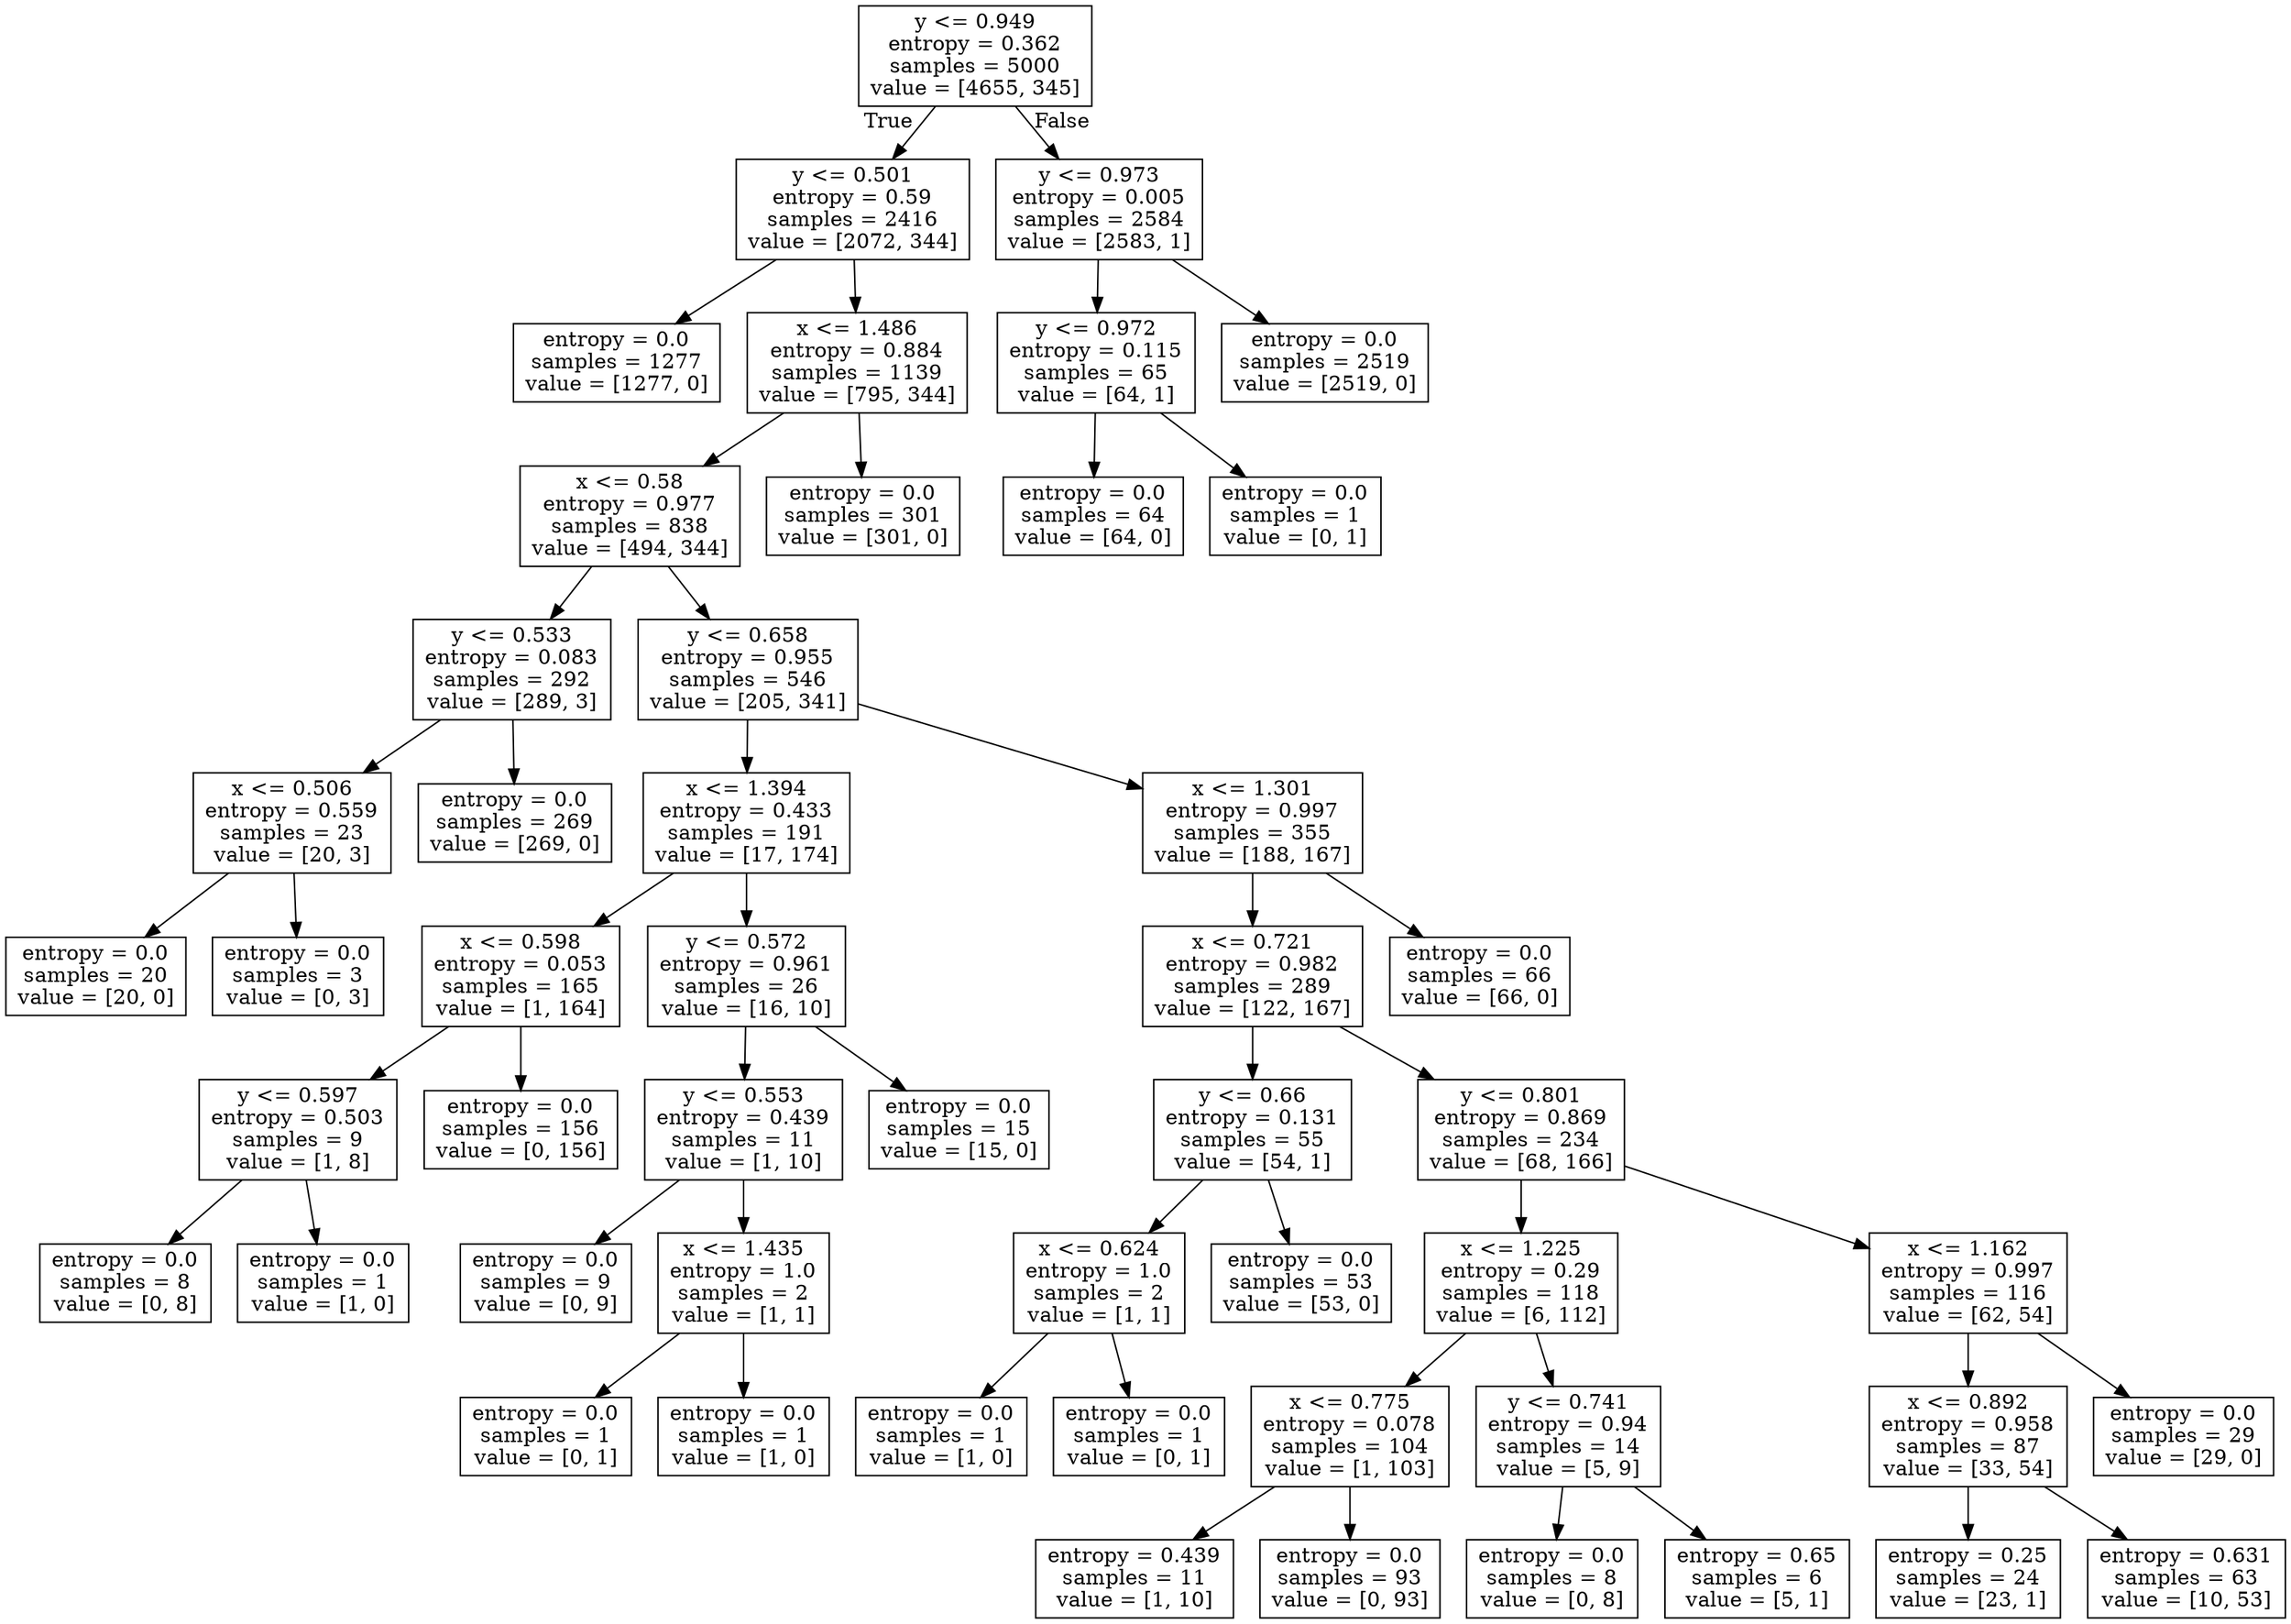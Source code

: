 digraph Tree {
node [shape=box] ;
0 [label="y <= 0.949\nentropy = 0.362\nsamples = 5000\nvalue = [4655, 345]"] ;
1 [label="y <= 0.501\nentropy = 0.59\nsamples = 2416\nvalue = [2072, 344]"] ;
0 -> 1 [labeldistance=2.5, labelangle=45, headlabel="True"] ;
2 [label="entropy = 0.0\nsamples = 1277\nvalue = [1277, 0]"] ;
1 -> 2 ;
3 [label="x <= 1.486\nentropy = 0.884\nsamples = 1139\nvalue = [795, 344]"] ;
1 -> 3 ;
4 [label="x <= 0.58\nentropy = 0.977\nsamples = 838\nvalue = [494, 344]"] ;
3 -> 4 ;
5 [label="y <= 0.533\nentropy = 0.083\nsamples = 292\nvalue = [289, 3]"] ;
4 -> 5 ;
6 [label="x <= 0.506\nentropy = 0.559\nsamples = 23\nvalue = [20, 3]"] ;
5 -> 6 ;
7 [label="entropy = 0.0\nsamples = 20\nvalue = [20, 0]"] ;
6 -> 7 ;
8 [label="entropy = 0.0\nsamples = 3\nvalue = [0, 3]"] ;
6 -> 8 ;
9 [label="entropy = 0.0\nsamples = 269\nvalue = [269, 0]"] ;
5 -> 9 ;
10 [label="y <= 0.658\nentropy = 0.955\nsamples = 546\nvalue = [205, 341]"] ;
4 -> 10 ;
11 [label="x <= 1.394\nentropy = 0.433\nsamples = 191\nvalue = [17, 174]"] ;
10 -> 11 ;
12 [label="x <= 0.598\nentropy = 0.053\nsamples = 165\nvalue = [1, 164]"] ;
11 -> 12 ;
13 [label="y <= 0.597\nentropy = 0.503\nsamples = 9\nvalue = [1, 8]"] ;
12 -> 13 ;
14 [label="entropy = 0.0\nsamples = 8\nvalue = [0, 8]"] ;
13 -> 14 ;
15 [label="entropy = 0.0\nsamples = 1\nvalue = [1, 0]"] ;
13 -> 15 ;
16 [label="entropy = 0.0\nsamples = 156\nvalue = [0, 156]"] ;
12 -> 16 ;
17 [label="y <= 0.572\nentropy = 0.961\nsamples = 26\nvalue = [16, 10]"] ;
11 -> 17 ;
18 [label="y <= 0.553\nentropy = 0.439\nsamples = 11\nvalue = [1, 10]"] ;
17 -> 18 ;
19 [label="entropy = 0.0\nsamples = 9\nvalue = [0, 9]"] ;
18 -> 19 ;
20 [label="x <= 1.435\nentropy = 1.0\nsamples = 2\nvalue = [1, 1]"] ;
18 -> 20 ;
21 [label="entropy = 0.0\nsamples = 1\nvalue = [0, 1]"] ;
20 -> 21 ;
22 [label="entropy = 0.0\nsamples = 1\nvalue = [1, 0]"] ;
20 -> 22 ;
23 [label="entropy = 0.0\nsamples = 15\nvalue = [15, 0]"] ;
17 -> 23 ;
24 [label="x <= 1.301\nentropy = 0.997\nsamples = 355\nvalue = [188, 167]"] ;
10 -> 24 ;
25 [label="x <= 0.721\nentropy = 0.982\nsamples = 289\nvalue = [122, 167]"] ;
24 -> 25 ;
26 [label="y <= 0.66\nentropy = 0.131\nsamples = 55\nvalue = [54, 1]"] ;
25 -> 26 ;
27 [label="x <= 0.624\nentropy = 1.0\nsamples = 2\nvalue = [1, 1]"] ;
26 -> 27 ;
28 [label="entropy = 0.0\nsamples = 1\nvalue = [1, 0]"] ;
27 -> 28 ;
29 [label="entropy = 0.0\nsamples = 1\nvalue = [0, 1]"] ;
27 -> 29 ;
30 [label="entropy = 0.0\nsamples = 53\nvalue = [53, 0]"] ;
26 -> 30 ;
31 [label="y <= 0.801\nentropy = 0.869\nsamples = 234\nvalue = [68, 166]"] ;
25 -> 31 ;
32 [label="x <= 1.225\nentropy = 0.29\nsamples = 118\nvalue = [6, 112]"] ;
31 -> 32 ;
33 [label="x <= 0.775\nentropy = 0.078\nsamples = 104\nvalue = [1, 103]"] ;
32 -> 33 ;
34 [label="entropy = 0.439\nsamples = 11\nvalue = [1, 10]"] ;
33 -> 34 ;
35 [label="entropy = 0.0\nsamples = 93\nvalue = [0, 93]"] ;
33 -> 35 ;
36 [label="y <= 0.741\nentropy = 0.94\nsamples = 14\nvalue = [5, 9]"] ;
32 -> 36 ;
37 [label="entropy = 0.0\nsamples = 8\nvalue = [0, 8]"] ;
36 -> 37 ;
38 [label="entropy = 0.65\nsamples = 6\nvalue = [5, 1]"] ;
36 -> 38 ;
39 [label="x <= 1.162\nentropy = 0.997\nsamples = 116\nvalue = [62, 54]"] ;
31 -> 39 ;
40 [label="x <= 0.892\nentropy = 0.958\nsamples = 87\nvalue = [33, 54]"] ;
39 -> 40 ;
41 [label="entropy = 0.25\nsamples = 24\nvalue = [23, 1]"] ;
40 -> 41 ;
42 [label="entropy = 0.631\nsamples = 63\nvalue = [10, 53]"] ;
40 -> 42 ;
43 [label="entropy = 0.0\nsamples = 29\nvalue = [29, 0]"] ;
39 -> 43 ;
44 [label="entropy = 0.0\nsamples = 66\nvalue = [66, 0]"] ;
24 -> 44 ;
45 [label="entropy = 0.0\nsamples = 301\nvalue = [301, 0]"] ;
3 -> 45 ;
46 [label="y <= 0.973\nentropy = 0.005\nsamples = 2584\nvalue = [2583, 1]"] ;
0 -> 46 [labeldistance=2.5, labelangle=-45, headlabel="False"] ;
47 [label="y <= 0.972\nentropy = 0.115\nsamples = 65\nvalue = [64, 1]"] ;
46 -> 47 ;
48 [label="entropy = 0.0\nsamples = 64\nvalue = [64, 0]"] ;
47 -> 48 ;
49 [label="entropy = 0.0\nsamples = 1\nvalue = [0, 1]"] ;
47 -> 49 ;
50 [label="entropy = 0.0\nsamples = 2519\nvalue = [2519, 0]"] ;
46 -> 50 ;
}